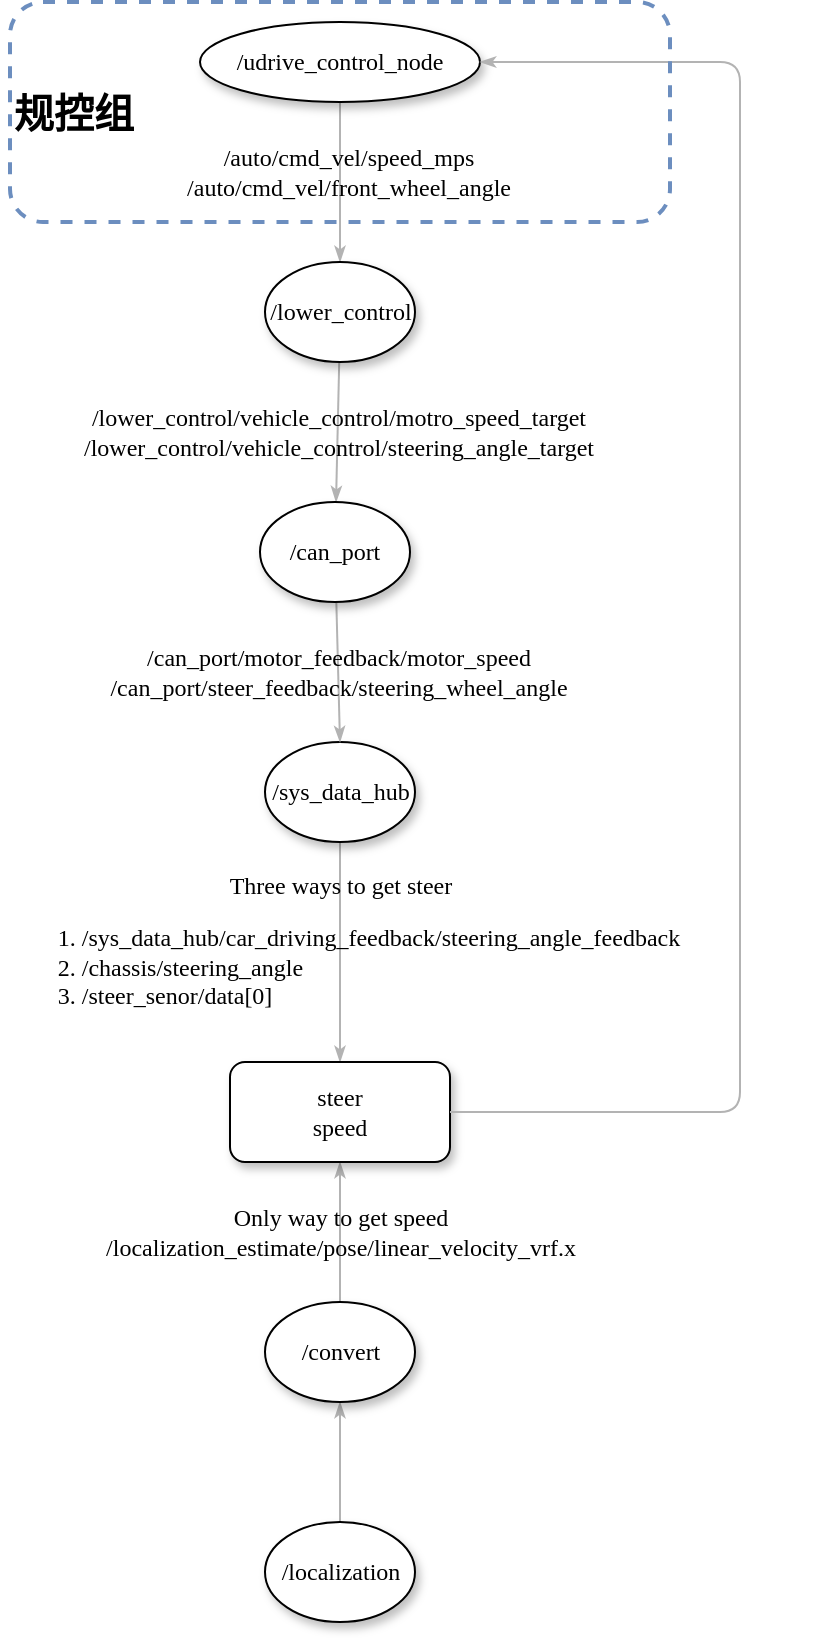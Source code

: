 <mxfile version="20.2.7" type="github">
  <diagram name="Page-1" id="42789a77-a242-8287-6e28-9cd8cfd52e62">
    <mxGraphModel dx="1422" dy="739" grid="1" gridSize="10" guides="1" tooltips="1" connect="1" arrows="1" fold="1" page="1" pageScale="1" pageWidth="1100" pageHeight="850" background="none" math="0" shadow="0">
      <root>
        <mxCell id="0" />
        <mxCell id="1" parent="0" />
        <mxCell id="1ea317790d2ca983-16" value="&amp;nbsp;" style="edgeStyle=none;rounded=1;html=1;labelBackgroundColor=none;startArrow=none;startFill=0;startSize=5;endArrow=classicThin;endFill=1;endSize=5;jettySize=auto;orthogonalLoop=1;strokeColor=#B3B3B3;strokeWidth=1;fontFamily=Verdana;fontSize=12" parent="1" source="1ea317790d2ca983-4" target="1ea317790d2ca983-5" edge="1">
          <mxGeometry relative="1" as="geometry" />
        </mxCell>
        <mxCell id="1ea317790d2ca983-4" value="&lt;span&gt;/localization&lt;/span&gt;" style="ellipse;whiteSpace=wrap;html=1;rounded=0;shadow=1;comic=0;labelBackgroundColor=none;strokeWidth=1;fontFamily=Verdana;fontSize=12;align=center;" parent="1" vertex="1">
          <mxGeometry x="162.5" y="790" width="75" height="50" as="geometry" />
        </mxCell>
        <mxCell id="1ea317790d2ca983-17" value="Only way to get speed&lt;br&gt;/localization_estimate/pose/linear_velocity_vrf.x" style="edgeStyle=none;rounded=1;html=1;labelBackgroundColor=none;startArrow=none;startFill=0;startSize=5;endArrow=classicThin;endFill=1;endSize=5;jettySize=auto;orthogonalLoop=1;strokeColor=#B3B3B3;strokeWidth=1;fontFamily=Verdana;fontSize=12" parent="1" source="1ea317790d2ca983-5" target="1ea317790d2ca983-8" edge="1">
          <mxGeometry relative="1" as="geometry" />
        </mxCell>
        <mxCell id="1ea317790d2ca983-5" value="&lt;span&gt;/convert&lt;/span&gt;" style="ellipse;whiteSpace=wrap;html=1;rounded=0;shadow=1;comic=0;labelBackgroundColor=none;strokeWidth=1;fontFamily=Verdana;fontSize=12;align=center;" parent="1" vertex="1">
          <mxGeometry x="162.5" y="680" width="75" height="50" as="geometry" />
        </mxCell>
        <mxCell id="1ea317790d2ca983-23" value="&lt;div style=&quot;&quot;&gt;Three ways to get steer&lt;/div&gt;&lt;ol&gt;&lt;li&gt;/sys_data_hub/car_driving_feedback/steering_angle_feedback&lt;/li&gt;&lt;li style=&quot;text-align: left;&quot;&gt;/chassis/steering_angle&lt;/li&gt;&lt;li style=&quot;text-align: left;&quot;&gt;/steer_senor/data[0]&lt;/li&gt;&lt;/ol&gt;" style="edgeStyle=none;rounded=1;html=1;labelBackgroundColor=none;startArrow=none;startFill=0;startSize=5;endArrow=classicThin;endFill=1;endSize=5;jettySize=auto;orthogonalLoop=1;strokeColor=#B3B3B3;strokeWidth=1;fontFamily=Verdana;fontSize=12" parent="1" source="1ea317790d2ca983-6" target="1ea317790d2ca983-8" edge="1">
          <mxGeometry relative="1" as="geometry" />
        </mxCell>
        <mxCell id="1ea317790d2ca983-6" value="&lt;span&gt;/sys_data_hub&lt;/span&gt;" style="ellipse;whiteSpace=wrap;html=1;rounded=0;shadow=1;comic=0;labelBackgroundColor=none;strokeWidth=1;fontFamily=Verdana;fontSize=12;align=center;" parent="1" vertex="1">
          <mxGeometry x="162.5" y="400" width="75" height="50" as="geometry" />
        </mxCell>
        <mxCell id="1ea317790d2ca983-8" value="steer&lt;br&gt;speed" style="whiteSpace=wrap;html=1;rounded=1;shadow=1;comic=0;labelBackgroundColor=none;strokeWidth=1;fontFamily=Verdana;fontSize=12;align=center;" parent="1" vertex="1">
          <mxGeometry x="145" y="560" width="110" height="50" as="geometry" />
        </mxCell>
        <mxCell id="1ea317790d2ca983-19" value="/auto/cmd_vel/speed_mps&lt;br&gt;/auto/cmd_vel/front_wheel_angle" style="edgeStyle=none;rounded=1;html=1;labelBackgroundColor=none;startArrow=none;startFill=0;startSize=5;endArrow=classicThin;endFill=1;endSize=5;jettySize=auto;orthogonalLoop=1;strokeColor=#B3B3B3;strokeWidth=1;fontFamily=Verdana;fontSize=12" parent="1" source="1ea317790d2ca983-9" target="1ea317790d2ca983-10" edge="1">
          <mxGeometry x="-0.136" y="4" relative="1" as="geometry">
            <mxPoint as="offset" />
          </mxGeometry>
        </mxCell>
        <mxCell id="1ea317790d2ca983-9" value="/udrive_control_node" style="ellipse;whiteSpace=wrap;html=1;rounded=0;shadow=1;comic=0;labelBackgroundColor=none;strokeWidth=1;fontFamily=Verdana;fontSize=12;align=center;" parent="1" vertex="1">
          <mxGeometry x="130" y="40" width="140" height="40" as="geometry" />
        </mxCell>
        <mxCell id="1ea317790d2ca983-20" value="/lower_control/vehicle_control/motro_speed_target&lt;br&gt;/lower_control/vehicle_control/steering_angle_target" style="edgeStyle=none;rounded=1;html=1;labelBackgroundColor=none;startArrow=none;startFill=0;startSize=5;endArrow=classicThin;endFill=1;endSize=5;jettySize=auto;orthogonalLoop=1;strokeColor=#B3B3B3;strokeWidth=1;fontFamily=Verdana;fontSize=12" parent="1" source="1ea317790d2ca983-10" target="1ea317790d2ca983-11" edge="1">
          <mxGeometry relative="1" as="geometry" />
        </mxCell>
        <mxCell id="1ea317790d2ca983-10" value="&lt;span&gt;/lower_control&lt;/span&gt;" style="ellipse;whiteSpace=wrap;html=1;rounded=0;shadow=1;comic=0;labelBackgroundColor=none;strokeWidth=1;fontFamily=Verdana;fontSize=12;align=center;" parent="1" vertex="1">
          <mxGeometry x="162.5" y="160" width="75" height="50" as="geometry" />
        </mxCell>
        <mxCell id="1ea317790d2ca983-18" value="/can_port/motor_feedback/motor_speed&lt;br&gt;/can_port/steer_feedback/steering_wheel_angle" style="edgeStyle=none;rounded=1;html=1;labelBackgroundColor=none;startArrow=none;startFill=0;startSize=5;endArrow=classicThin;endFill=1;endSize=5;jettySize=auto;orthogonalLoop=1;strokeColor=#B3B3B3;strokeWidth=1;fontFamily=Verdana;fontSize=12;entryX=0.5;entryY=0;entryDx=0;entryDy=0;" parent="1" source="1ea317790d2ca983-11" target="1ea317790d2ca983-6" edge="1">
          <mxGeometry relative="1" as="geometry" />
        </mxCell>
        <mxCell id="1ea317790d2ca983-11" value="&lt;span&gt;/can_port&lt;/span&gt;" style="ellipse;whiteSpace=wrap;html=1;rounded=0;shadow=1;comic=0;labelBackgroundColor=none;strokeWidth=1;fontFamily=Verdana;fontSize=12;align=center;" parent="1" vertex="1">
          <mxGeometry x="160" y="280" width="75" height="50" as="geometry" />
        </mxCell>
        <mxCell id="XuH4jdcDLuXmFMLZp_Sr-4" value="&amp;nbsp;" style="edgeStyle=none;rounded=1;html=1;labelBackgroundColor=none;startArrow=none;startFill=0;startSize=5;endArrow=classicThin;endFill=1;endSize=5;jettySize=auto;orthogonalLoop=1;strokeColor=#B3B3B3;strokeWidth=1;fontFamily=Verdana;fontSize=12;exitX=1;exitY=0.5;exitDx=0;exitDy=0;entryX=1;entryY=0.5;entryDx=0;entryDy=0;" edge="1" parent="1" source="1ea317790d2ca983-8" target="1ea317790d2ca983-9">
          <mxGeometry x="0.091" y="-47" relative="1" as="geometry">
            <mxPoint x="210" y="800" as="sourcePoint" />
            <mxPoint x="210" y="740" as="targetPoint" />
            <Array as="points">
              <mxPoint x="400" y="585" />
              <mxPoint x="400" y="60" />
            </Array>
            <mxPoint as="offset" />
          </mxGeometry>
        </mxCell>
        <mxCell id="XuH4jdcDLuXmFMLZp_Sr-5" value="&lt;font style=&quot;font-size: 20px;&quot;&gt;&lt;b&gt;规控组&lt;/b&gt;&lt;/font&gt;" style="rounded=1;whiteSpace=wrap;html=1;fillColor=none;dashed=1;strokeWidth=2;align=left;strokeColor=#6c8ebf;gradientColor=none;" vertex="1" parent="1">
          <mxGeometry x="35" y="30" width="330" height="110" as="geometry" />
        </mxCell>
      </root>
    </mxGraphModel>
  </diagram>
</mxfile>

